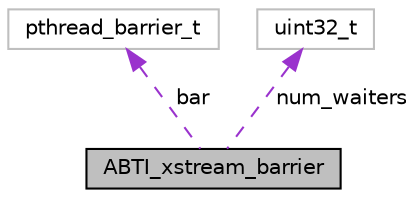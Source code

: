 digraph "ABTI_xstream_barrier"
{
  edge [fontname="Helvetica",fontsize="10",labelfontname="Helvetica",labelfontsize="10"];
  node [fontname="Helvetica",fontsize="10",shape=record];
  Node1 [label="ABTI_xstream_barrier",height=0.2,width=0.4,color="black", fillcolor="grey75", style="filled" fontcolor="black"];
  Node2 -> Node1 [dir="back",color="darkorchid3",fontsize="10",style="dashed",label=" bar" ,fontname="Helvetica"];
  Node2 [label="pthread_barrier_t",height=0.2,width=0.4,color="grey75", fillcolor="white", style="filled"];
  Node3 -> Node1 [dir="back",color="darkorchid3",fontsize="10",style="dashed",label=" num_waiters" ,fontname="Helvetica"];
  Node3 [label="uint32_t",height=0.2,width=0.4,color="grey75", fillcolor="white", style="filled"];
}
